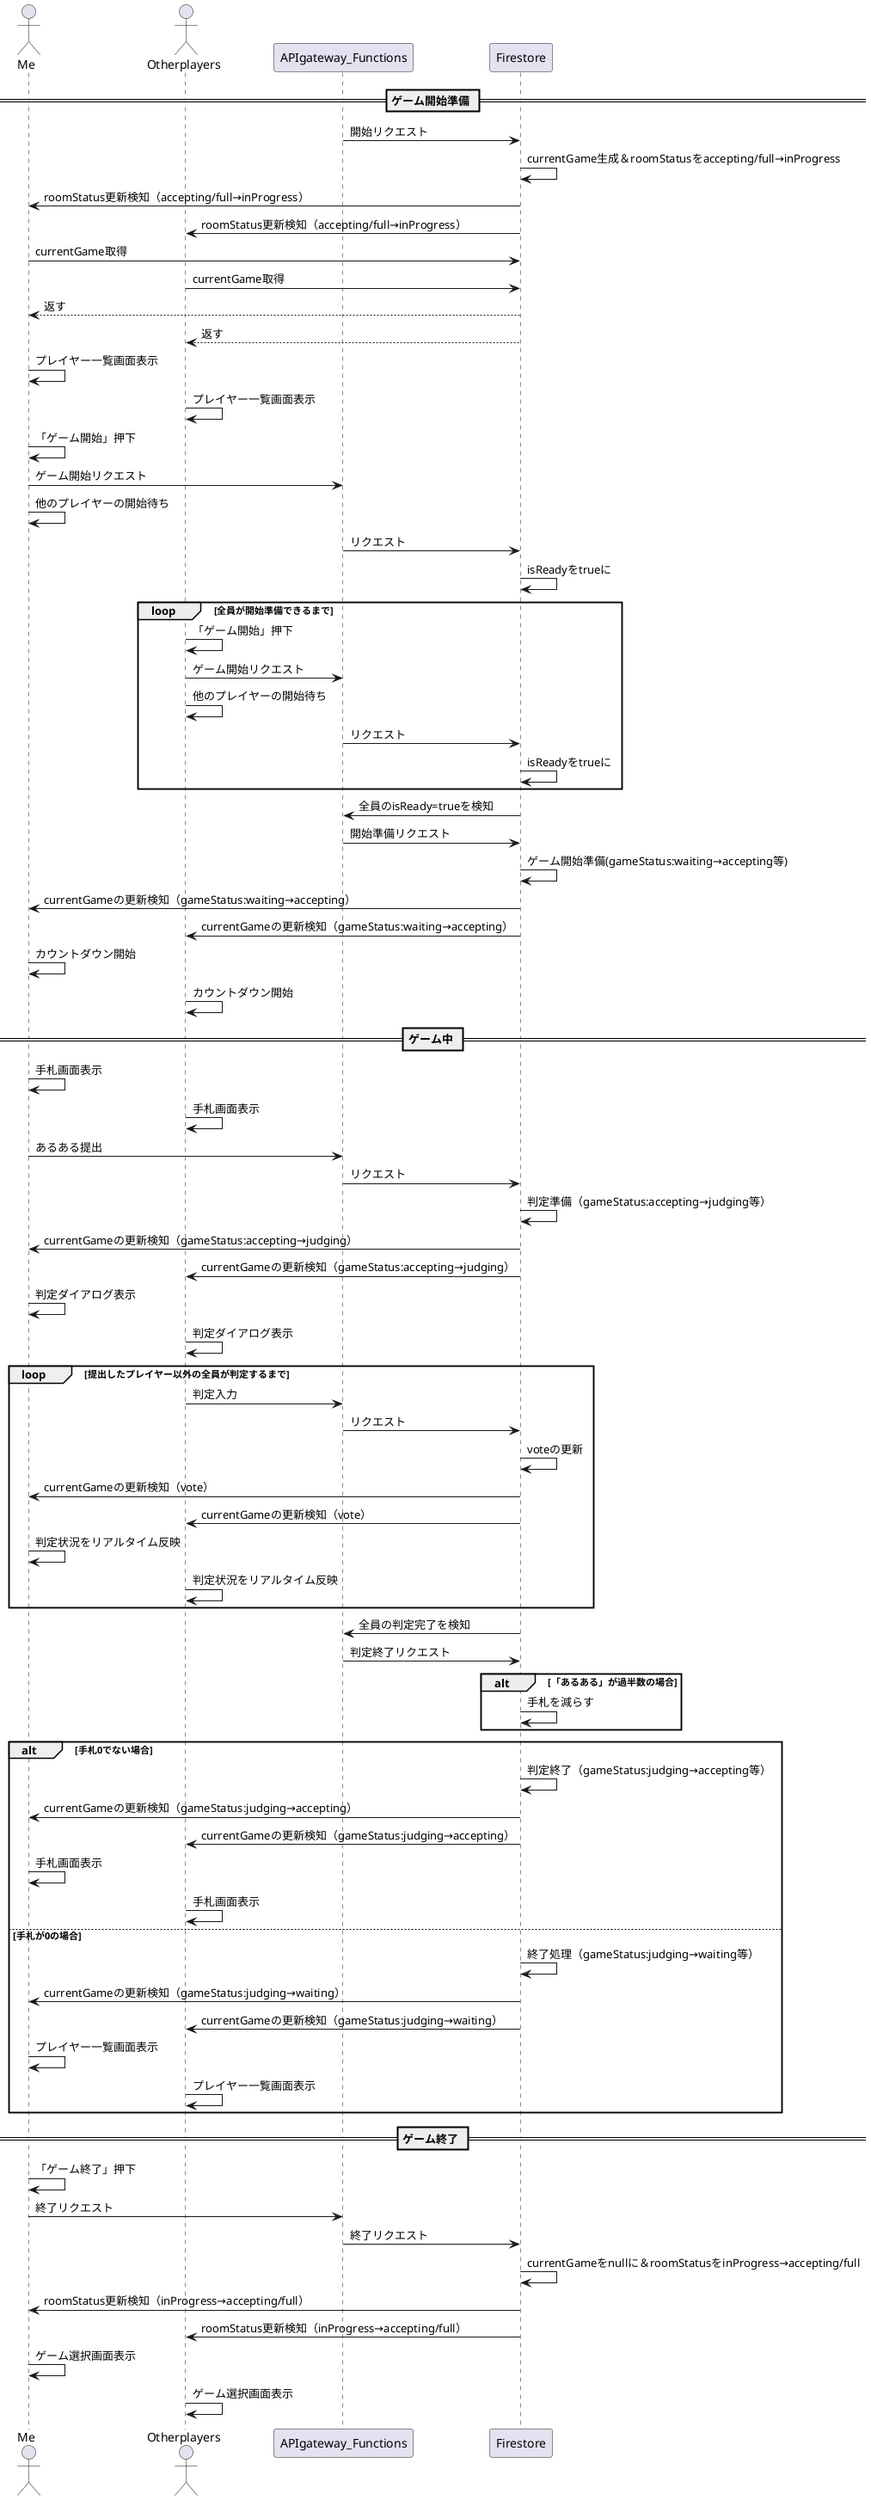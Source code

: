 @startuml

actor Me
actor Otherplayers

participant APIgateway_Functions
participant Firestore

== ゲーム開始準備 ==
APIgateway_Functions -> Firestore: 開始リクエスト
Firestore -> Firestore: currentGame生成＆roomStatusをaccepting/full→inProgress
Me <- Firestore: roomStatus更新検知（accepting/full→inProgress）
Otherplayers <- Firestore: roomStatus更新検知（accepting/full→inProgress）
Me -> Firestore: currentGame取得
Otherplayers -> Firestore: currentGame取得
Me <-- Firestore: 返す
Otherplayers <-- Firestore: 返す
Me -> Me: プレイヤー一覧画面表示
Otherplayers -> Otherplayers: プレイヤー一覧画面表示
Me -> Me: 「ゲーム開始」押下
Me -> APIgateway_Functions: ゲーム開始リクエスト
Me -> Me: 他のプレイヤーの開始待ち
APIgateway_Functions -> Firestore: リクエスト
Firestore -> Firestore: isReadyをtrueに
loop 全員が開始準備できるまで
Otherplayers -> Otherplayers: 「ゲーム開始」押下
Otherplayers -> APIgateway_Functions: ゲーム開始リクエスト
Otherplayers -> Otherplayers: 他のプレイヤーの開始待ち
APIgateway_Functions -> Firestore: リクエスト
Firestore -> Firestore: isReadyをtrueに
end
APIgateway_Functions <- Firestore: 全員のisReady=trueを検知
APIgateway_Functions -> Firestore: 開始準備リクエスト
Firestore -> Firestore: ゲーム開始準備(gameStatus:waiting→accepting等)
Me <- Firestore: currentGameの更新検知（gameStatus:waiting→accepting）
Otherplayers <- Firestore: currentGameの更新検知（gameStatus:waiting→accepting）
Me -> Me: カウントダウン開始
Otherplayers -> Otherplayers: カウントダウン開始

== ゲーム中 ==
Me -> Me: 手札画面表示
Otherplayers -> Otherplayers: 手札画面表示
Me -> APIgateway_Functions: あるある提出
APIgateway_Functions -> Firestore: リクエスト
Firestore -> Firestore: 判定準備（gameStatus:accepting→judging等）
Me <- Firestore: currentGameの更新検知（gameStatus:accepting→judging）
Otherplayers <- Firestore: currentGameの更新検知（gameStatus:accepting→judging）
Me -> Me: 判定ダイアログ表示
Otherplayers -> Otherplayers: 判定ダイアログ表示
loop 提出したプレイヤー以外の全員が判定するまで
Otherplayers -> APIgateway_Functions: 判定入力
APIgateway_Functions -> Firestore: リクエスト
Firestore -> Firestore: voteの更新
Me <- Firestore: currentGameの更新検知（vote）
Otherplayers <- Firestore: currentGameの更新検知（vote）
Me -> Me: 判定状況をリアルタイム反映
Otherplayers -> Otherplayers: 判定状況をリアルタイム反映
end
APIgateway_Functions <- Firestore: 全員の判定完了を検知
APIgateway_Functions -> Firestore: 判定終了リクエスト
alt 「あるある」が過半数の場合
Firestore -> Firestore: 手札を減らす
end
alt 手札0でない場合
Firestore -> Firestore: 判定終了（gameStatus:judging→accepting等）
Me <- Firestore: currentGameの更新検知（gameStatus:judging→accepting）
Otherplayers <- Firestore: currentGameの更新検知（gameStatus:judging→accepting）
Me -> Me: 手札画面表示
Otherplayers -> Otherplayers: 手札画面表示
else 手札が0の場合
Firestore -> Firestore: 終了処理（gameStatus:judging→waiting等）
Me <- Firestore: currentGameの更新検知（gameStatus:judging→waiting）
Otherplayers <- Firestore: currentGameの更新検知（gameStatus:judging→waiting）
Me -> Me: プレイヤー一覧画面表示
Otherplayers -> Otherplayers: プレイヤー一覧画面表示
end

== ゲーム終了 ==
Me -> Me: 「ゲーム終了」押下
Me -> APIgateway_Functions: 終了リクエスト
APIgateway_Functions -> Firestore: 終了リクエスト
Firestore -> Firestore: currentGameをnullに＆roomStatusをinProgress→accepting/full
Me <- Firestore: roomStatus更新検知（inProgress→accepting/full）
Otherplayers <- Firestore: roomStatus更新検知（inProgress→accepting/full）
Me -> Me: ゲーム選択画面表示
Otherplayers -> Otherplayers: ゲーム選択画面表示

@enduml
